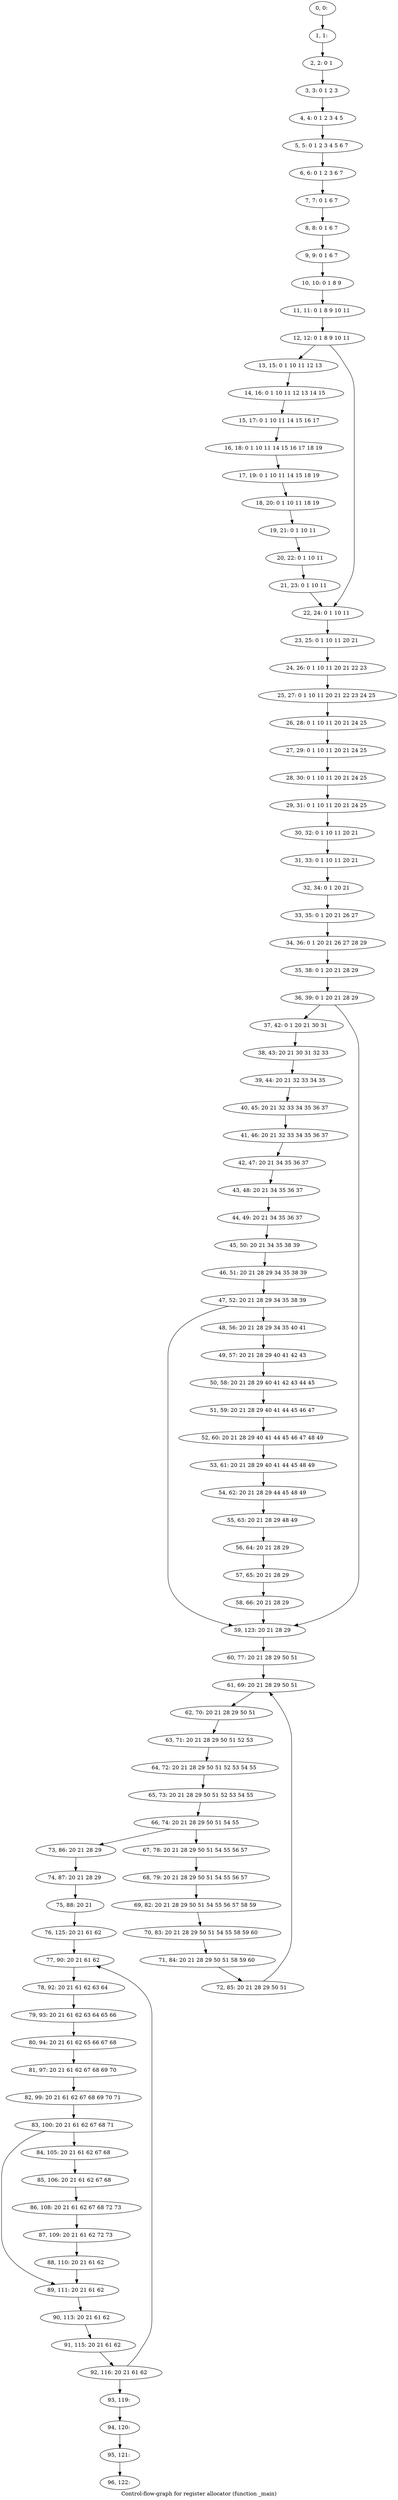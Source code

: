 digraph G {
graph [label="Control-flow-graph for register allocator (function _main)"]
0[label="0, 0: "];
1[label="1, 1: "];
2[label="2, 2: 0 1 "];
3[label="3, 3: 0 1 2 3 "];
4[label="4, 4: 0 1 2 3 4 5 "];
5[label="5, 5: 0 1 2 3 4 5 6 7 "];
6[label="6, 6: 0 1 2 3 6 7 "];
7[label="7, 7: 0 1 6 7 "];
8[label="8, 8: 0 1 6 7 "];
9[label="9, 9: 0 1 6 7 "];
10[label="10, 10: 0 1 8 9 "];
11[label="11, 11: 0 1 8 9 10 11 "];
12[label="12, 12: 0 1 8 9 10 11 "];
13[label="13, 15: 0 1 10 11 12 13 "];
14[label="14, 16: 0 1 10 11 12 13 14 15 "];
15[label="15, 17: 0 1 10 11 14 15 16 17 "];
16[label="16, 18: 0 1 10 11 14 15 16 17 18 19 "];
17[label="17, 19: 0 1 10 11 14 15 18 19 "];
18[label="18, 20: 0 1 10 11 18 19 "];
19[label="19, 21: 0 1 10 11 "];
20[label="20, 22: 0 1 10 11 "];
21[label="21, 23: 0 1 10 11 "];
22[label="22, 24: 0 1 10 11 "];
23[label="23, 25: 0 1 10 11 20 21 "];
24[label="24, 26: 0 1 10 11 20 21 22 23 "];
25[label="25, 27: 0 1 10 11 20 21 22 23 24 25 "];
26[label="26, 28: 0 1 10 11 20 21 24 25 "];
27[label="27, 29: 0 1 10 11 20 21 24 25 "];
28[label="28, 30: 0 1 10 11 20 21 24 25 "];
29[label="29, 31: 0 1 10 11 20 21 24 25 "];
30[label="30, 32: 0 1 10 11 20 21 "];
31[label="31, 33: 0 1 10 11 20 21 "];
32[label="32, 34: 0 1 20 21 "];
33[label="33, 35: 0 1 20 21 26 27 "];
34[label="34, 36: 0 1 20 21 26 27 28 29 "];
35[label="35, 38: 0 1 20 21 28 29 "];
36[label="36, 39: 0 1 20 21 28 29 "];
37[label="37, 42: 0 1 20 21 30 31 "];
38[label="38, 43: 20 21 30 31 32 33 "];
39[label="39, 44: 20 21 32 33 34 35 "];
40[label="40, 45: 20 21 32 33 34 35 36 37 "];
41[label="41, 46: 20 21 32 33 34 35 36 37 "];
42[label="42, 47: 20 21 34 35 36 37 "];
43[label="43, 48: 20 21 34 35 36 37 "];
44[label="44, 49: 20 21 34 35 36 37 "];
45[label="45, 50: 20 21 34 35 38 39 "];
46[label="46, 51: 20 21 28 29 34 35 38 39 "];
47[label="47, 52: 20 21 28 29 34 35 38 39 "];
48[label="48, 56: 20 21 28 29 34 35 40 41 "];
49[label="49, 57: 20 21 28 29 40 41 42 43 "];
50[label="50, 58: 20 21 28 29 40 41 42 43 44 45 "];
51[label="51, 59: 20 21 28 29 40 41 44 45 46 47 "];
52[label="52, 60: 20 21 28 29 40 41 44 45 46 47 48 49 "];
53[label="53, 61: 20 21 28 29 40 41 44 45 48 49 "];
54[label="54, 62: 20 21 28 29 44 45 48 49 "];
55[label="55, 63: 20 21 28 29 48 49 "];
56[label="56, 64: 20 21 28 29 "];
57[label="57, 65: 20 21 28 29 "];
58[label="58, 66: 20 21 28 29 "];
59[label="59, 123: 20 21 28 29 "];
60[label="60, 77: 20 21 28 29 50 51 "];
61[label="61, 69: 20 21 28 29 50 51 "];
62[label="62, 70: 20 21 28 29 50 51 "];
63[label="63, 71: 20 21 28 29 50 51 52 53 "];
64[label="64, 72: 20 21 28 29 50 51 52 53 54 55 "];
65[label="65, 73: 20 21 28 29 50 51 52 53 54 55 "];
66[label="66, 74: 20 21 28 29 50 51 54 55 "];
67[label="67, 78: 20 21 28 29 50 51 54 55 56 57 "];
68[label="68, 79: 20 21 28 29 50 51 54 55 56 57 "];
69[label="69, 82: 20 21 28 29 50 51 54 55 56 57 58 59 "];
70[label="70, 83: 20 21 28 29 50 51 54 55 58 59 60 "];
71[label="71, 84: 20 21 28 29 50 51 58 59 60 "];
72[label="72, 85: 20 21 28 29 50 51 "];
73[label="73, 86: 20 21 28 29 "];
74[label="74, 87: 20 21 28 29 "];
75[label="75, 88: 20 21 "];
76[label="76, 125: 20 21 61 62 "];
77[label="77, 90: 20 21 61 62 "];
78[label="78, 92: 20 21 61 62 63 64 "];
79[label="79, 93: 20 21 61 62 63 64 65 66 "];
80[label="80, 94: 20 21 61 62 65 66 67 68 "];
81[label="81, 97: 20 21 61 62 67 68 69 70 "];
82[label="82, 99: 20 21 61 62 67 68 69 70 71 "];
83[label="83, 100: 20 21 61 62 67 68 71 "];
84[label="84, 105: 20 21 61 62 67 68 "];
85[label="85, 106: 20 21 61 62 67 68 "];
86[label="86, 108: 20 21 61 62 67 68 72 73 "];
87[label="87, 109: 20 21 61 62 72 73 "];
88[label="88, 110: 20 21 61 62 "];
89[label="89, 111: 20 21 61 62 "];
90[label="90, 113: 20 21 61 62 "];
91[label="91, 115: 20 21 61 62 "];
92[label="92, 116: 20 21 61 62 "];
93[label="93, 119: "];
94[label="94, 120: "];
95[label="95, 121: "];
96[label="96, 122: "];
0->1 ;
1->2 ;
2->3 ;
3->4 ;
4->5 ;
5->6 ;
6->7 ;
7->8 ;
8->9 ;
9->10 ;
10->11 ;
11->12 ;
12->13 ;
12->22 ;
13->14 ;
14->15 ;
15->16 ;
16->17 ;
17->18 ;
18->19 ;
19->20 ;
20->21 ;
21->22 ;
22->23 ;
23->24 ;
24->25 ;
25->26 ;
26->27 ;
27->28 ;
28->29 ;
29->30 ;
30->31 ;
31->32 ;
32->33 ;
33->34 ;
34->35 ;
35->36 ;
36->37 ;
36->59 ;
37->38 ;
38->39 ;
39->40 ;
40->41 ;
41->42 ;
42->43 ;
43->44 ;
44->45 ;
45->46 ;
46->47 ;
47->48 ;
47->59 ;
48->49 ;
49->50 ;
50->51 ;
51->52 ;
52->53 ;
53->54 ;
54->55 ;
55->56 ;
56->57 ;
57->58 ;
58->59 ;
59->60 ;
60->61 ;
61->62 ;
62->63 ;
63->64 ;
64->65 ;
65->66 ;
66->67 ;
66->73 ;
67->68 ;
68->69 ;
69->70 ;
70->71 ;
71->72 ;
72->61 ;
73->74 ;
74->75 ;
75->76 ;
76->77 ;
77->78 ;
78->79 ;
79->80 ;
80->81 ;
81->82 ;
82->83 ;
83->84 ;
83->89 ;
84->85 ;
85->86 ;
86->87 ;
87->88 ;
88->89 ;
89->90 ;
90->91 ;
91->92 ;
92->93 ;
92->77 ;
93->94 ;
94->95 ;
95->96 ;
}
